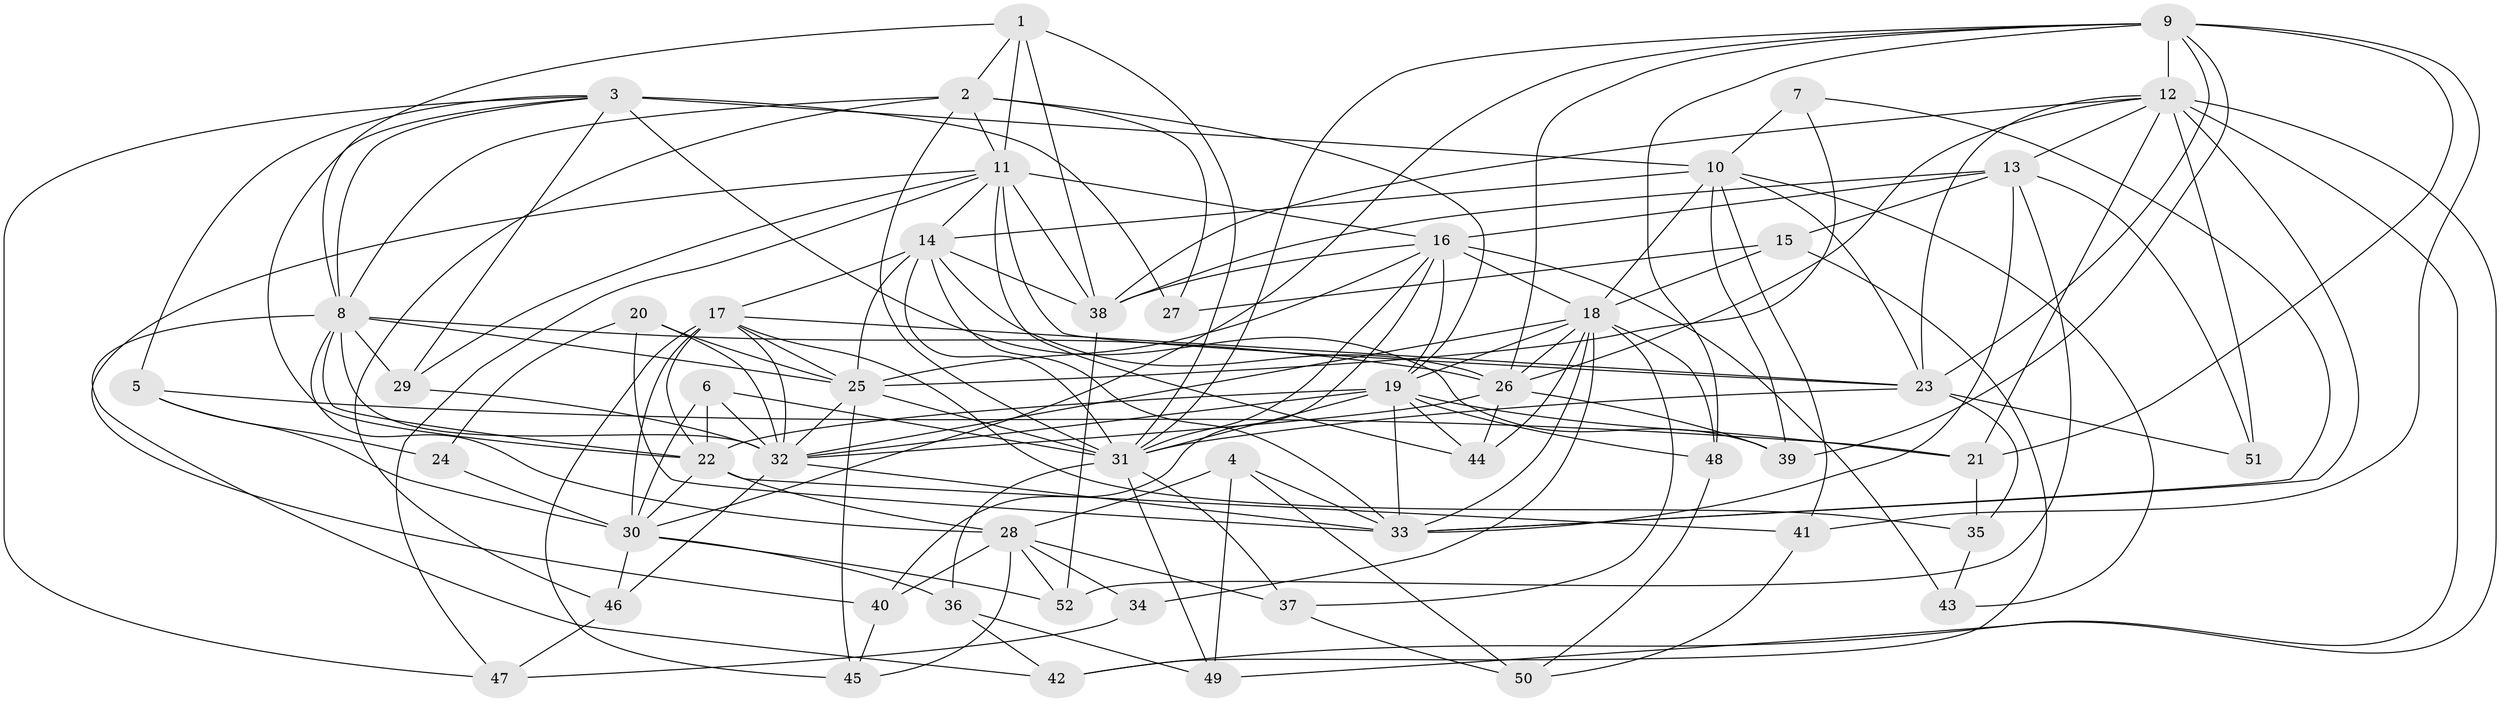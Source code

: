 // original degree distribution, {4: 1.0}
// Generated by graph-tools (version 1.1) at 2025/54/03/04/25 22:54:03]
// undirected, 52 vertices, 158 edges
graph export_dot {
  node [color=gray90,style=filled];
  1;
  2;
  3;
  4;
  5;
  6;
  7;
  8;
  9;
  10;
  11;
  12;
  13;
  14;
  15;
  16;
  17;
  18;
  19;
  20;
  21;
  22;
  23;
  24;
  25;
  26;
  27;
  28;
  29;
  30;
  31;
  32;
  33;
  34;
  35;
  36;
  37;
  38;
  39;
  40;
  41;
  42;
  43;
  44;
  45;
  46;
  47;
  48;
  49;
  50;
  51;
  52;
  1 -- 2 [weight=1.0];
  1 -- 8 [weight=1.0];
  1 -- 11 [weight=2.0];
  1 -- 31 [weight=1.0];
  1 -- 38 [weight=1.0];
  2 -- 8 [weight=1.0];
  2 -- 11 [weight=1.0];
  2 -- 19 [weight=1.0];
  2 -- 27 [weight=2.0];
  2 -- 31 [weight=1.0];
  2 -- 46 [weight=1.0];
  3 -- 5 [weight=1.0];
  3 -- 8 [weight=1.0];
  3 -- 10 [weight=3.0];
  3 -- 22 [weight=1.0];
  3 -- 27 [weight=1.0];
  3 -- 29 [weight=1.0];
  3 -- 39 [weight=1.0];
  3 -- 47 [weight=1.0];
  4 -- 28 [weight=1.0];
  4 -- 33 [weight=1.0];
  4 -- 49 [weight=1.0];
  4 -- 50 [weight=1.0];
  5 -- 21 [weight=1.0];
  5 -- 24 [weight=1.0];
  5 -- 30 [weight=1.0];
  6 -- 22 [weight=1.0];
  6 -- 30 [weight=1.0];
  6 -- 31 [weight=1.0];
  6 -- 32 [weight=1.0];
  7 -- 10 [weight=2.0];
  7 -- 25 [weight=1.0];
  7 -- 33 [weight=1.0];
  8 -- 22 [weight=1.0];
  8 -- 25 [weight=1.0];
  8 -- 26 [weight=1.0];
  8 -- 28 [weight=3.0];
  8 -- 29 [weight=1.0];
  8 -- 32 [weight=1.0];
  8 -- 42 [weight=1.0];
  9 -- 12 [weight=2.0];
  9 -- 21 [weight=1.0];
  9 -- 23 [weight=1.0];
  9 -- 26 [weight=1.0];
  9 -- 30 [weight=1.0];
  9 -- 31 [weight=1.0];
  9 -- 39 [weight=1.0];
  9 -- 41 [weight=1.0];
  9 -- 48 [weight=1.0];
  10 -- 14 [weight=1.0];
  10 -- 18 [weight=1.0];
  10 -- 23 [weight=2.0];
  10 -- 39 [weight=1.0];
  10 -- 41 [weight=1.0];
  10 -- 43 [weight=1.0];
  11 -- 14 [weight=1.0];
  11 -- 16 [weight=1.0];
  11 -- 23 [weight=2.0];
  11 -- 29 [weight=1.0];
  11 -- 38 [weight=1.0];
  11 -- 40 [weight=1.0];
  11 -- 44 [weight=1.0];
  11 -- 47 [weight=1.0];
  12 -- 13 [weight=1.0];
  12 -- 21 [weight=1.0];
  12 -- 23 [weight=1.0];
  12 -- 26 [weight=1.0];
  12 -- 33 [weight=1.0];
  12 -- 38 [weight=1.0];
  12 -- 42 [weight=1.0];
  12 -- 49 [weight=1.0];
  12 -- 51 [weight=2.0];
  13 -- 15 [weight=1.0];
  13 -- 16 [weight=2.0];
  13 -- 33 [weight=1.0];
  13 -- 38 [weight=1.0];
  13 -- 51 [weight=1.0];
  13 -- 52 [weight=1.0];
  14 -- 17 [weight=1.0];
  14 -- 25 [weight=1.0];
  14 -- 26 [weight=1.0];
  14 -- 31 [weight=1.0];
  14 -- 33 [weight=1.0];
  14 -- 38 [weight=1.0];
  15 -- 18 [weight=1.0];
  15 -- 27 [weight=1.0];
  15 -- 42 [weight=1.0];
  16 -- 18 [weight=1.0];
  16 -- 19 [weight=1.0];
  16 -- 25 [weight=1.0];
  16 -- 31 [weight=1.0];
  16 -- 38 [weight=2.0];
  16 -- 40 [weight=1.0];
  16 -- 43 [weight=2.0];
  17 -- 22 [weight=2.0];
  17 -- 23 [weight=1.0];
  17 -- 25 [weight=2.0];
  17 -- 30 [weight=1.0];
  17 -- 32 [weight=1.0];
  17 -- 35 [weight=1.0];
  17 -- 45 [weight=1.0];
  18 -- 19 [weight=1.0];
  18 -- 26 [weight=1.0];
  18 -- 32 [weight=1.0];
  18 -- 33 [weight=1.0];
  18 -- 34 [weight=2.0];
  18 -- 37 [weight=1.0];
  18 -- 44 [weight=1.0];
  18 -- 48 [weight=1.0];
  19 -- 21 [weight=2.0];
  19 -- 22 [weight=2.0];
  19 -- 31 [weight=1.0];
  19 -- 32 [weight=1.0];
  19 -- 33 [weight=1.0];
  19 -- 44 [weight=1.0];
  19 -- 48 [weight=1.0];
  20 -- 24 [weight=1.0];
  20 -- 25 [weight=1.0];
  20 -- 32 [weight=1.0];
  20 -- 33 [weight=1.0];
  21 -- 35 [weight=1.0];
  22 -- 28 [weight=1.0];
  22 -- 30 [weight=1.0];
  22 -- 41 [weight=1.0];
  23 -- 31 [weight=1.0];
  23 -- 35 [weight=1.0];
  23 -- 51 [weight=1.0];
  24 -- 30 [weight=2.0];
  25 -- 31 [weight=1.0];
  25 -- 32 [weight=1.0];
  25 -- 45 [weight=1.0];
  26 -- 32 [weight=1.0];
  26 -- 39 [weight=1.0];
  26 -- 44 [weight=1.0];
  28 -- 34 [weight=1.0];
  28 -- 37 [weight=1.0];
  28 -- 40 [weight=1.0];
  28 -- 45 [weight=1.0];
  28 -- 52 [weight=1.0];
  29 -- 32 [weight=1.0];
  30 -- 36 [weight=1.0];
  30 -- 46 [weight=1.0];
  30 -- 52 [weight=1.0];
  31 -- 36 [weight=1.0];
  31 -- 37 [weight=1.0];
  31 -- 49 [weight=1.0];
  32 -- 33 [weight=2.0];
  32 -- 46 [weight=1.0];
  34 -- 47 [weight=1.0];
  35 -- 43 [weight=1.0];
  36 -- 42 [weight=1.0];
  36 -- 49 [weight=1.0];
  37 -- 50 [weight=1.0];
  38 -- 52 [weight=1.0];
  40 -- 45 [weight=1.0];
  41 -- 50 [weight=1.0];
  46 -- 47 [weight=1.0];
  48 -- 50 [weight=1.0];
}
